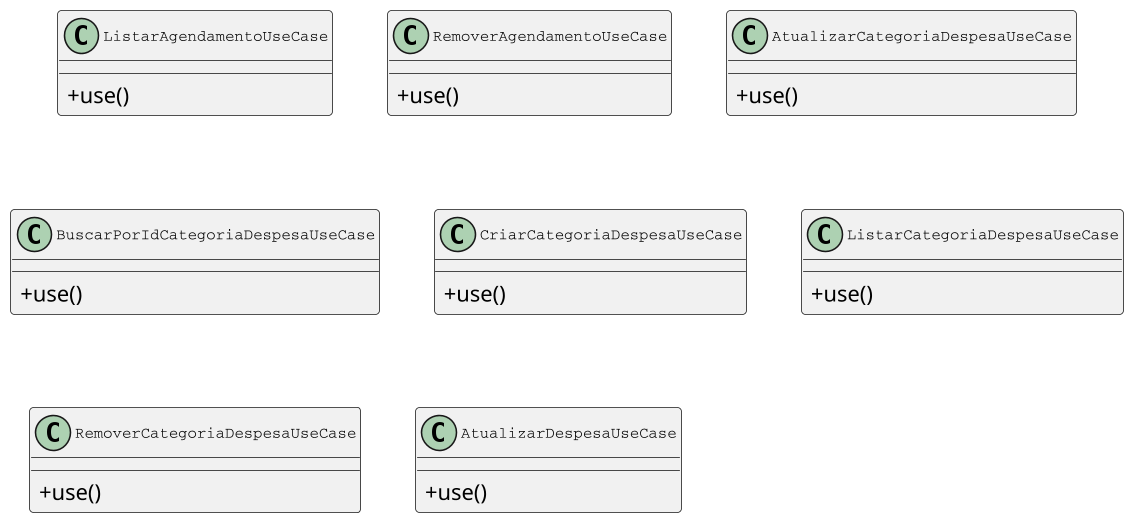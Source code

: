 @startuml
skinparam dpi 150
skinparam classAttributeIconSize 0
skinparam classFontSize 10
skinparam classFontName Courier
skinparam wrapWidth 100
top to bottom direction
skinparam linetype ortho

class ListarAgendamentoUseCase {
  +use()
}

class RemoverAgendamentoUseCase {
  +use()
}

class AtualizarCategoriaDespesaUseCase {
  +use()
}

class BuscarPorIdCategoriaDespesaUseCase {
  +use()
}

class CriarCategoriaDespesaUseCase {
  +use()
}

class ListarCategoriaDespesaUseCase {
  +use()
}

class RemoverCategoriaDespesaUseCase {
  +use()
}

class AtualizarDespesaUseCase {
  +use()
}


@enduml
